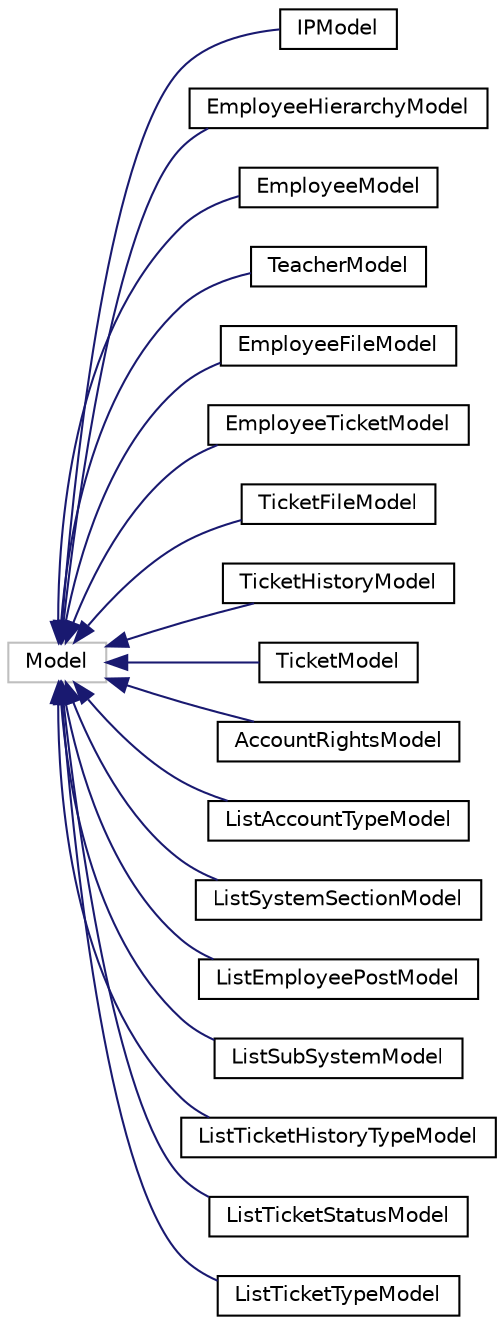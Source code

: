 digraph "Иерархия классов. Графический вид."
{
 // LATEX_PDF_SIZE
  edge [fontname="Helvetica",fontsize="10",labelfontname="Helvetica",labelfontsize="10"];
  node [fontname="Helvetica",fontsize="10",shape=record];
  rankdir="LR";
  Node75 [label="Model",height=0.2,width=0.4,color="grey75", fillcolor="white", style="filled",tooltip=" "];
  Node75 -> Node0 [dir="back",color="midnightblue",fontsize="10",style="solid",fontname="Helvetica"];
  Node0 [label="IPModel",height=0.2,width=0.4,color="black", fillcolor="white", style="filled",URL="$class_app_1_1_models_1_1_main_1_1_i_p_1_1_i_p_model.html",tooltip=" "];
  Node75 -> Node77 [dir="back",color="midnightblue",fontsize="10",style="solid",fontname="Helvetica"];
  Node77 [label="EmployeeHierarchyModel",height=0.2,width=0.4,color="black", fillcolor="white", style="filled",URL="$class_app_1_1_models_1_1_main_1_1_staff_1_1_employee_hierarchy_model.html",tooltip=" "];
  Node75 -> Node78 [dir="back",color="midnightblue",fontsize="10",style="solid",fontname="Helvetica"];
  Node78 [label="EmployeeModel",height=0.2,width=0.4,color="black", fillcolor="white", style="filled",URL="$class_app_1_1_models_1_1_main_1_1_staff_1_1_employee_model.html",tooltip=" "];
  Node75 -> Node79 [dir="back",color="midnightblue",fontsize="10",style="solid",fontname="Helvetica"];
  Node79 [label="TeacherModel",height=0.2,width=0.4,color="black", fillcolor="white", style="filled",URL="$class_app_1_1_models_1_1_main_1_1_staff_1_1_teacher_model.html",tooltip=" "];
  Node75 -> Node80 [dir="back",color="midnightblue",fontsize="10",style="solid",fontname="Helvetica"];
  Node80 [label="EmployeeFileModel",height=0.2,width=0.4,color="black", fillcolor="white", style="filled",URL="$class_app_1_1_models_1_1_main_1_1_storage_1_1_employee_file_model.html",tooltip=" "];
  Node75 -> Node81 [dir="back",color="midnightblue",fontsize="10",style="solid",fontname="Helvetica"];
  Node81 [label="EmployeeTicketModel",height=0.2,width=0.4,color="black", fillcolor="white", style="filled",URL="$class_app_1_1_models_1_1_main_1_1_tickets_1_1_employee_ticket_model.html",tooltip=" "];
  Node75 -> Node82 [dir="back",color="midnightblue",fontsize="10",style="solid",fontname="Helvetica"];
  Node82 [label="TicketFileModel",height=0.2,width=0.4,color="black", fillcolor="white", style="filled",URL="$class_app_1_1_models_1_1_main_1_1_tickets_1_1_ticket_file_model.html",tooltip=" "];
  Node75 -> Node83 [dir="back",color="midnightblue",fontsize="10",style="solid",fontname="Helvetica"];
  Node83 [label="TicketHistoryModel",height=0.2,width=0.4,color="black", fillcolor="white", style="filled",URL="$class_app_1_1_models_1_1_main_1_1_tickets_1_1_ticket_history_model.html",tooltip=" "];
  Node75 -> Node84 [dir="back",color="midnightblue",fontsize="10",style="solid",fontname="Helvetica"];
  Node84 [label="TicketModel",height=0.2,width=0.4,color="black", fillcolor="white", style="filled",URL="$class_app_1_1_models_1_1_main_1_1_tickets_1_1_ticket_model.html",tooltip=" "];
  Node75 -> Node85 [dir="back",color="midnightblue",fontsize="10",style="solid",fontname="Helvetica"];
  Node85 [label="AccountRightsModel",height=0.2,width=0.4,color="black", fillcolor="white", style="filled",URL="$class_app_1_1_models_1_1_service_1_1_accounts_1_1_account_rights_model.html",tooltip=" "];
  Node75 -> Node86 [dir="back",color="midnightblue",fontsize="10",style="solid",fontname="Helvetica"];
  Node86 [label="ListAccountTypeModel",height=0.2,width=0.4,color="black", fillcolor="white", style="filled",URL="$class_app_1_1_models_1_1_service_1_1_accounts_1_1_list_account_type_model.html",tooltip=" "];
  Node75 -> Node87 [dir="back",color="midnightblue",fontsize="10",style="solid",fontname="Helvetica"];
  Node87 [label="ListSystemSectionModel",height=0.2,width=0.4,color="black", fillcolor="white", style="filled",URL="$class_app_1_1_models_1_1_service_1_1_accounts_1_1_list_system_section_model.html",tooltip=" "];
  Node75 -> Node88 [dir="back",color="midnightblue",fontsize="10",style="solid",fontname="Helvetica"];
  Node88 [label="ListEmployeePostModel",height=0.2,width=0.4,color="black", fillcolor="white", style="filled",URL="$class_app_1_1_models_1_1_service_1_1_lists_1_1_list_employee_post_model.html",tooltip=" "];
  Node75 -> Node89 [dir="back",color="midnightblue",fontsize="10",style="solid",fontname="Helvetica"];
  Node89 [label="ListSubSystemModel",height=0.2,width=0.4,color="black", fillcolor="white", style="filled",URL="$class_app_1_1_models_1_1_service_1_1_lists_1_1_list_sub_system_model.html",tooltip=" "];
  Node75 -> Node90 [dir="back",color="midnightblue",fontsize="10",style="solid",fontname="Helvetica"];
  Node90 [label="ListTicketHistoryTypeModel",height=0.2,width=0.4,color="black", fillcolor="white", style="filled",URL="$class_app_1_1_models_1_1_service_1_1_lists_1_1_list_ticket_history_type_model.html",tooltip=" "];
  Node75 -> Node91 [dir="back",color="midnightblue",fontsize="10",style="solid",fontname="Helvetica"];
  Node91 [label="ListTicketStatusModel",height=0.2,width=0.4,color="black", fillcolor="white", style="filled",URL="$class_app_1_1_models_1_1_service_1_1_lists_1_1_list_ticket_status_model.html",tooltip=" "];
  Node75 -> Node92 [dir="back",color="midnightblue",fontsize="10",style="solid",fontname="Helvetica"];
  Node92 [label="ListTicketTypeModel",height=0.2,width=0.4,color="black", fillcolor="white", style="filled",URL="$class_app_1_1_models_1_1_service_1_1_lists_1_1_list_ticket_type_model.html",tooltip=" "];
}
